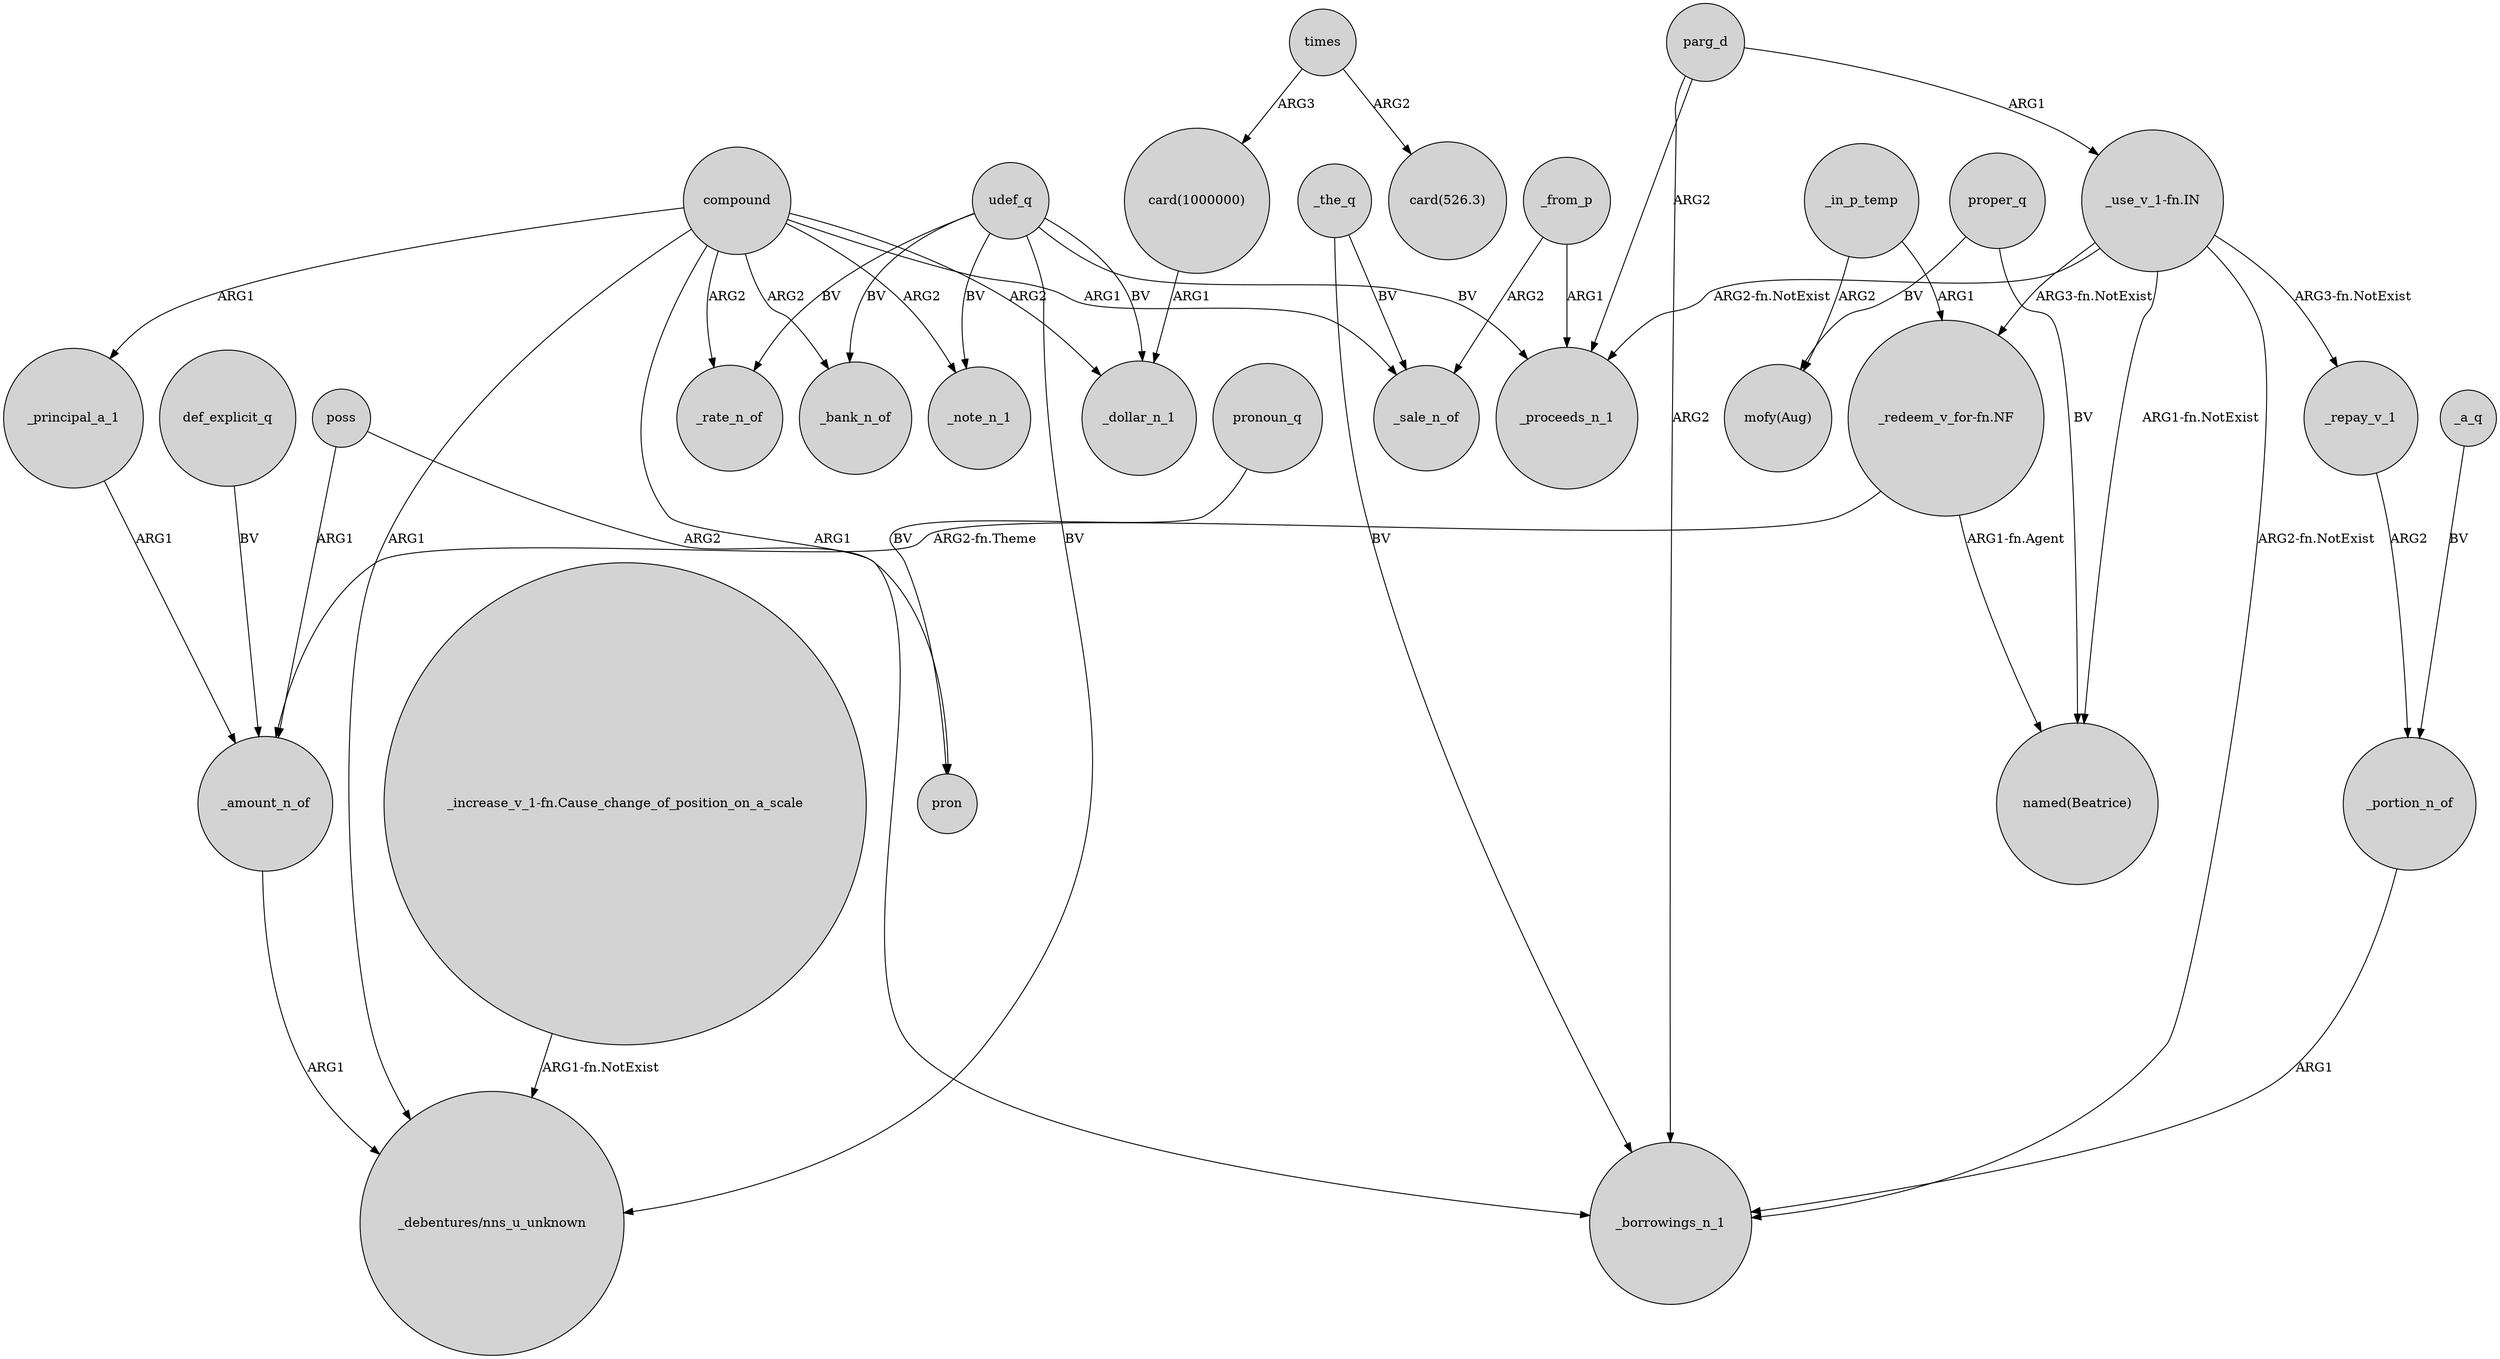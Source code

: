 digraph {
	node [shape=circle style=filled]
	_principal_a_1 -> _amount_n_of [label=ARG1]
	"card(1000000)" -> _dollar_n_1 [label=ARG1]
	compound -> _principal_a_1 [label=ARG1]
	compound -> _bank_n_of [label=ARG2]
	_in_p_temp -> "_redeem_v_for-fn.NF" [label=ARG1]
	poss -> pron [label=ARG2]
	"_redeem_v_for-fn.NF" -> _amount_n_of [label="ARG2-fn.Theme"]
	_from_p -> _sale_n_of [label=ARG2]
	_repay_v_1 -> _portion_n_of [label=ARG2]
	"_use_v_1-fn.IN" -> _repay_v_1 [label="ARG3-fn.NotExist"]
	_the_q -> _borrowings_n_1 [label=BV]
	compound -> _borrowings_n_1 [label=ARG1]
	udef_q -> _rate_n_of [label=BV]
	compound -> "_debentures/nns_u_unknown" [label=ARG1]
	"_use_v_1-fn.IN" -> _proceeds_n_1 [label="ARG2-fn.NotExist"]
	"_increase_v_1-fn.Cause_change_of_position_on_a_scale" -> "_debentures/nns_u_unknown" [label="ARG1-fn.NotExist"]
	def_explicit_q -> _amount_n_of [label=BV]
	pronoun_q -> pron [label=BV]
	times -> "card(526.3)" [label=ARG2]
	_in_p_temp -> "mofy(Aug)" [label=ARG2]
	_the_q -> _sale_n_of [label=BV]
	poss -> _amount_n_of [label=ARG1]
	compound -> _rate_n_of [label=ARG2]
	parg_d -> "_use_v_1-fn.IN" [label=ARG1]
	"_redeem_v_for-fn.NF" -> "named(Beatrice)" [label="ARG1-fn.Agent"]
	times -> "card(1000000)" [label=ARG3]
	proper_q -> "mofy(Aug)" [label=BV]
	_from_p -> _proceeds_n_1 [label=ARG1]
	"_use_v_1-fn.IN" -> "named(Beatrice)" [label="ARG1-fn.NotExist"]
	udef_q -> "_debentures/nns_u_unknown" [label=BV]
	compound -> _note_n_1 [label=ARG2]
	"_use_v_1-fn.IN" -> "_redeem_v_for-fn.NF" [label="ARG3-fn.NotExist"]
	udef_q -> _proceeds_n_1 [label=BV]
	_portion_n_of -> _borrowings_n_1 [label=ARG1]
	udef_q -> _dollar_n_1 [label=BV]
	"_use_v_1-fn.IN" -> _borrowings_n_1 [label="ARG2-fn.NotExist"]
	proper_q -> "named(Beatrice)" [label=BV]
	_amount_n_of -> "_debentures/nns_u_unknown" [label=ARG1]
	compound -> _dollar_n_1 [label=ARG2]
	parg_d -> _proceeds_n_1 [label=ARG2]
	_a_q -> _portion_n_of [label=BV]
	udef_q -> _note_n_1 [label=BV]
	compound -> _sale_n_of [label=ARG1]
	udef_q -> _bank_n_of [label=BV]
	parg_d -> _borrowings_n_1 [label=ARG2]
}
